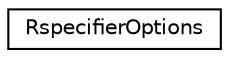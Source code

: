 digraph "Graphical Class Hierarchy"
{
  edge [fontname="Helvetica",fontsize="10",labelfontname="Helvetica",labelfontsize="10"];
  node [fontname="Helvetica",fontsize="10",shape=record];
  rankdir="LR";
  Node0 [label="RspecifierOptions",height=0.2,width=0.4,color="black", fillcolor="white", style="filled",URL="$structkaldi_1_1RspecifierOptions.html"];
}
